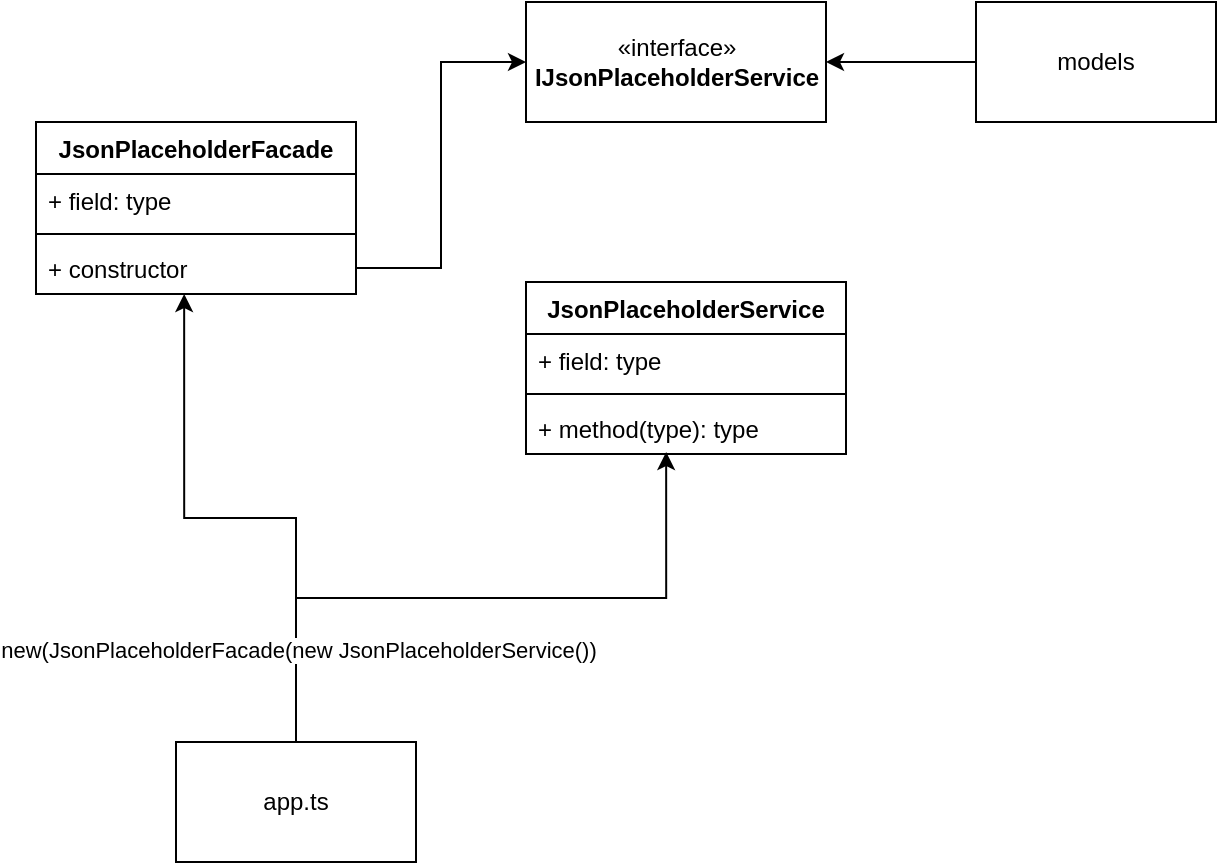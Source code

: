 <mxfile version="14.1.8" type="device"><diagram id="nDOIL_5Nc5_tmEaDELGE" name="Page-1"><mxGraphModel dx="1106" dy="860" grid="1" gridSize="10" guides="1" tooltips="1" connect="1" arrows="1" fold="1" page="1" pageScale="1" pageWidth="850" pageHeight="1100" math="0" shadow="0"><root><mxCell id="0"/><mxCell id="1" parent="0"/><mxCell id="um7fWeehNP30aRImNOfp-17" style="edgeStyle=orthogonalEdgeStyle;rounded=0;orthogonalLoop=1;jettySize=auto;html=1;entryX=1;entryY=0.5;entryDx=0;entryDy=0;" edge="1" parent="1" source="um7fWeehNP30aRImNOfp-1" target="um7fWeehNP30aRImNOfp-3"><mxGeometry relative="1" as="geometry"/></mxCell><mxCell id="um7fWeehNP30aRImNOfp-1" value="models" style="rounded=0;whiteSpace=wrap;html=1;" vertex="1" parent="1"><mxGeometry x="500" y="100" width="120" height="60" as="geometry"/></mxCell><mxCell id="um7fWeehNP30aRImNOfp-3" value="«interface»&lt;br&gt;&lt;b&gt;IJsonPlaceholderService&lt;/b&gt;" style="html=1;" vertex="1" parent="1"><mxGeometry x="275" y="100" width="150" height="60" as="geometry"/></mxCell><mxCell id="um7fWeehNP30aRImNOfp-4" value="JsonPlaceholderService" style="swimlane;fontStyle=1;align=center;verticalAlign=top;childLayout=stackLayout;horizontal=1;startSize=26;horizontalStack=0;resizeParent=1;resizeParentMax=0;resizeLast=0;collapsible=1;marginBottom=0;" vertex="1" parent="1"><mxGeometry x="275" y="240" width="160" height="86" as="geometry"/></mxCell><mxCell id="um7fWeehNP30aRImNOfp-5" value="+ field: type" style="text;strokeColor=none;fillColor=none;align=left;verticalAlign=top;spacingLeft=4;spacingRight=4;overflow=hidden;rotatable=0;points=[[0,0.5],[1,0.5]];portConstraint=eastwest;" vertex="1" parent="um7fWeehNP30aRImNOfp-4"><mxGeometry y="26" width="160" height="26" as="geometry"/></mxCell><mxCell id="um7fWeehNP30aRImNOfp-6" value="" style="line;strokeWidth=1;fillColor=none;align=left;verticalAlign=middle;spacingTop=-1;spacingLeft=3;spacingRight=3;rotatable=0;labelPosition=right;points=[];portConstraint=eastwest;" vertex="1" parent="um7fWeehNP30aRImNOfp-4"><mxGeometry y="52" width="160" height="8" as="geometry"/></mxCell><mxCell id="um7fWeehNP30aRImNOfp-7" value="+ method(type): type" style="text;strokeColor=none;fillColor=none;align=left;verticalAlign=top;spacingLeft=4;spacingRight=4;overflow=hidden;rotatable=0;points=[[0,0.5],[1,0.5]];portConstraint=eastwest;" vertex="1" parent="um7fWeehNP30aRImNOfp-4"><mxGeometry y="60" width="160" height="26" as="geometry"/></mxCell><mxCell id="um7fWeehNP30aRImNOfp-8" value="JsonPlaceholderFacade" style="swimlane;fontStyle=1;align=center;verticalAlign=top;childLayout=stackLayout;horizontal=1;startSize=26;horizontalStack=0;resizeParent=1;resizeParentMax=0;resizeLast=0;collapsible=1;marginBottom=0;" vertex="1" parent="1"><mxGeometry x="30" y="160" width="160" height="86" as="geometry"/></mxCell><mxCell id="um7fWeehNP30aRImNOfp-9" value="+ field: type" style="text;strokeColor=none;fillColor=none;align=left;verticalAlign=top;spacingLeft=4;spacingRight=4;overflow=hidden;rotatable=0;points=[[0,0.5],[1,0.5]];portConstraint=eastwest;" vertex="1" parent="um7fWeehNP30aRImNOfp-8"><mxGeometry y="26" width="160" height="26" as="geometry"/></mxCell><mxCell id="um7fWeehNP30aRImNOfp-10" value="" style="line;strokeWidth=1;fillColor=none;align=left;verticalAlign=middle;spacingTop=-1;spacingLeft=3;spacingRight=3;rotatable=0;labelPosition=right;points=[];portConstraint=eastwest;" vertex="1" parent="um7fWeehNP30aRImNOfp-8"><mxGeometry y="52" width="160" height="8" as="geometry"/></mxCell><mxCell id="um7fWeehNP30aRImNOfp-11" value="+ constructor" style="text;strokeColor=none;fillColor=none;align=left;verticalAlign=top;spacingLeft=4;spacingRight=4;overflow=hidden;rotatable=0;points=[[0,0.5],[1,0.5]];portConstraint=eastwest;" vertex="1" parent="um7fWeehNP30aRImNOfp-8"><mxGeometry y="60" width="160" height="26" as="geometry"/></mxCell><mxCell id="um7fWeehNP30aRImNOfp-12" style="edgeStyle=orthogonalEdgeStyle;rounded=0;orthogonalLoop=1;jettySize=auto;html=1;entryX=0;entryY=0.5;entryDx=0;entryDy=0;" edge="1" parent="1" source="um7fWeehNP30aRImNOfp-11" target="um7fWeehNP30aRImNOfp-3"><mxGeometry relative="1" as="geometry"/></mxCell><mxCell id="um7fWeehNP30aRImNOfp-14" style="edgeStyle=orthogonalEdgeStyle;rounded=0;orthogonalLoop=1;jettySize=auto;html=1;entryX=0.463;entryY=1;entryDx=0;entryDy=0;entryPerimeter=0;" edge="1" parent="1" source="um7fWeehNP30aRImNOfp-13" target="um7fWeehNP30aRImNOfp-11"><mxGeometry relative="1" as="geometry"/></mxCell><mxCell id="um7fWeehNP30aRImNOfp-15" style="edgeStyle=orthogonalEdgeStyle;rounded=0;orthogonalLoop=1;jettySize=auto;html=1;entryX=0.438;entryY=0.962;entryDx=0;entryDy=0;entryPerimeter=0;" edge="1" parent="1" source="um7fWeehNP30aRImNOfp-13" target="um7fWeehNP30aRImNOfp-7"><mxGeometry relative="1" as="geometry"/></mxCell><mxCell id="um7fWeehNP30aRImNOfp-16" value="new(JsonPlaceholderFacade(new JsonPlaceholderService())" style="edgeLabel;html=1;align=center;verticalAlign=middle;resizable=0;points=[];" vertex="1" connectable="0" parent="um7fWeehNP30aRImNOfp-15"><mxGeometry x="-0.721" y="-1" relative="1" as="geometry"><mxPoint as="offset"/></mxGeometry></mxCell><mxCell id="um7fWeehNP30aRImNOfp-13" value="app.ts" style="rounded=0;whiteSpace=wrap;html=1;" vertex="1" parent="1"><mxGeometry x="100" y="470" width="120" height="60" as="geometry"/></mxCell></root></mxGraphModel></diagram></mxfile>